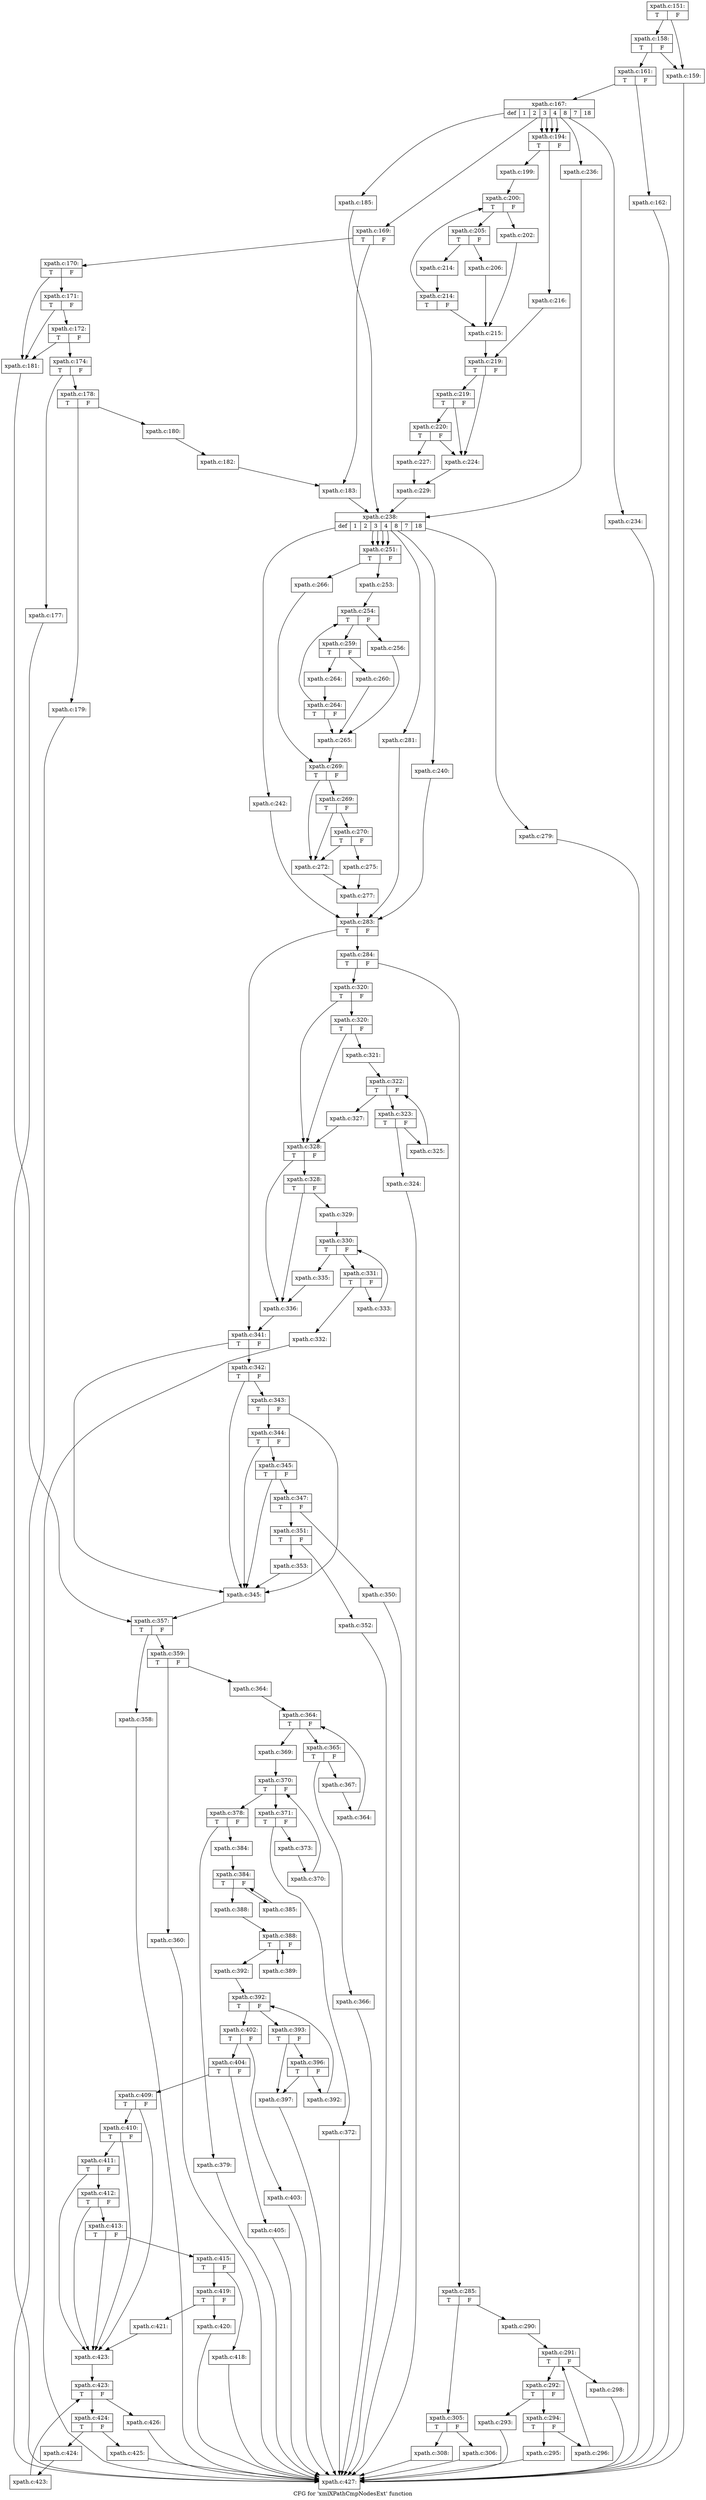 digraph "CFG for 'xmlXPathCmpNodesExt' function" {
	label="CFG for 'xmlXPathCmpNodesExt' function";

	Node0x4ca5600 [shape=record,label="{xpath.c:151:|{<s0>T|<s1>F}}"];
	Node0x4ca5600 -> Node0x4cae050;
	Node0x4ca5600 -> Node0x4cae0f0;
	Node0x4cae0f0 [shape=record,label="{xpath.c:158:|{<s0>T|<s1>F}}"];
	Node0x4cae0f0 -> Node0x4cae050;
	Node0x4cae0f0 -> Node0x4cae0a0;
	Node0x4cae050 [shape=record,label="{xpath.c:159:}"];
	Node0x4cae050 -> Node0x4caa950;
	Node0x4cae0a0 [shape=record,label="{xpath.c:161:|{<s0>T|<s1>F}}"];
	Node0x4cae0a0 -> Node0x4cae810;
	Node0x4cae0a0 -> Node0x4cae860;
	Node0x4cae810 [shape=record,label="{xpath.c:162:}"];
	Node0x4cae810 -> Node0x4caa950;
	Node0x4cae860 [shape=record,label="{xpath.c:167:|{<s0>def|<s1>1|<s2>2|<s3>3|<s4>4|<s5>8|<s6>7|<s7>18}}"];
	Node0x4cae860 -> Node0x4caeef0;
	Node0x4cae860 -> Node0x4caf230;
	Node0x4cae860 -> Node0x4cb2500;
	Node0x4cae860 -> Node0x4cb2c10;
	Node0x4cae860 -> Node0x4cb2c10;
	Node0x4cae860 -> Node0x4cb2c10;
	Node0x4cae860 -> Node0x4cb2c10;
	Node0x4cae860 -> Node0x4cb6270;
	Node0x4caf230 [shape=record,label="{xpath.c:169:|{<s0>T|<s1>F}}"];
	Node0x4caf230 -> Node0x4caf320;
	Node0x4caf230 -> Node0x4caf370;
	Node0x4caf320 [shape=record,label="{xpath.c:170:|{<s0>T|<s1>F}}"];
	Node0x4caf320 -> Node0x4caf9d0;
	Node0x4caf320 -> Node0x4caf900;
	Node0x4caf9d0 [shape=record,label="{xpath.c:171:|{<s0>T|<s1>F}}"];
	Node0x4caf9d0 -> Node0x4caf950;
	Node0x4caf9d0 -> Node0x4caf900;
	Node0x4caf950 [shape=record,label="{xpath.c:172:|{<s0>T|<s1>F}}"];
	Node0x4caf950 -> Node0x4caf860;
	Node0x4caf950 -> Node0x4caf900;
	Node0x4caf860 [shape=record,label="{xpath.c:174:|{<s0>T|<s1>F}}"];
	Node0x4caf860 -> Node0x4cb0f60;
	Node0x4caf860 -> Node0x4cb0fb0;
	Node0x4cb0f60 [shape=record,label="{xpath.c:177:}"];
	Node0x4cb0f60 -> Node0x4caa950;
	Node0x4cb0fb0 [shape=record,label="{xpath.c:178:|{<s0>T|<s1>F}}"];
	Node0x4cb0fb0 -> Node0x4cb14a0;
	Node0x4cb0fb0 -> Node0x4cb14f0;
	Node0x4cb14a0 [shape=record,label="{xpath.c:179:}"];
	Node0x4cb14a0 -> Node0x4caa950;
	Node0x4cb14f0 [shape=record,label="{xpath.c:180:}"];
	Node0x4cb14f0 -> Node0x4caf8b0;
	Node0x4caf900 [shape=record,label="{xpath.c:181:}"];
	Node0x4caf900 -> Node0x4cb2270;
	Node0x4caf8b0 [shape=record,label="{xpath.c:182:}"];
	Node0x4caf8b0 -> Node0x4caf370;
	Node0x4caf370 [shape=record,label="{xpath.c:183:}"];
	Node0x4caf370 -> Node0x4caece0;
	Node0x4cb2500 [shape=record,label="{xpath.c:185:}"];
	Node0x4cb2500 -> Node0x4caece0;
	Node0x4cb2c10 [shape=record,label="{xpath.c:194:|{<s0>T|<s1>F}}"];
	Node0x4cb2c10 -> Node0x4cb2ee0;
	Node0x4cb2c10 -> Node0x4cb2f80;
	Node0x4cb2ee0 [shape=record,label="{xpath.c:199:}"];
	Node0x4cb2ee0 -> Node0x4cb34a0;
	Node0x4cb34a0 [shape=record,label="{xpath.c:200:|{<s0>T|<s1>F}}"];
	Node0x4cb34a0 -> Node0x4cb3990;
	Node0x4cb34a0 -> Node0x4cb39e0;
	Node0x4cb3990 [shape=record,label="{xpath.c:202:}"];
	Node0x4cb3990 -> Node0x4cb3400;
	Node0x4cb39e0 [shape=record,label="{xpath.c:205:|{<s0>T|<s1>F}}"];
	Node0x4cb39e0 -> Node0x4cb4020;
	Node0x4cb39e0 -> Node0x4cb4070;
	Node0x4cb4020 [shape=record,label="{xpath.c:206:}"];
	Node0x4cb4020 -> Node0x4cb3400;
	Node0x4cb4070 [shape=record,label="{xpath.c:214:}"];
	Node0x4cb4070 -> Node0x4cb3450;
	Node0x4cb3450 [shape=record,label="{xpath.c:214:|{<s0>T|<s1>F}}"];
	Node0x4cb3450 -> Node0x4cb34a0;
	Node0x4cb3450 -> Node0x4cb3400;
	Node0x4cb3400 [shape=record,label="{xpath.c:215:}"];
	Node0x4cb3400 -> Node0x4cb2f30;
	Node0x4cb2f80 [shape=record,label="{xpath.c:216:}"];
	Node0x4cb2f80 -> Node0x4cb2f30;
	Node0x4cb2f30 [shape=record,label="{xpath.c:219:|{<s0>T|<s1>F}}"];
	Node0x4cb2f30 -> Node0x4cb5120;
	Node0x4cb2f30 -> Node0x4cb5290;
	Node0x4cb5290 [shape=record,label="{xpath.c:219:|{<s0>T|<s1>F}}"];
	Node0x4cb5290 -> Node0x4cb5120;
	Node0x4cb5290 -> Node0x4cb5210;
	Node0x4cb5210 [shape=record,label="{xpath.c:220:|{<s0>T|<s1>F}}"];
	Node0x4cb5210 -> Node0x4cb5120;
	Node0x4cb5210 -> Node0x4cb51c0;
	Node0x4cb5120 [shape=record,label="{xpath.c:224:}"];
	Node0x4cb5120 -> Node0x4cb5170;
	Node0x4cb51c0 [shape=record,label="{xpath.c:227:}"];
	Node0x4cb51c0 -> Node0x4cb5170;
	Node0x4cb5170 [shape=record,label="{xpath.c:229:}"];
	Node0x4cb5170 -> Node0x4caece0;
	Node0x4cb6270 [shape=record,label="{xpath.c:234:}"];
	Node0x4cb6270 -> Node0x4caa950;
	Node0x4caeef0 [shape=record,label="{xpath.c:236:}"];
	Node0x4caeef0 -> Node0x4caece0;
	Node0x4caece0 [shape=record,label="{xpath.c:238:|{<s0>def|<s1>1|<s2>2|<s3>3|<s4>4|<s5>8|<s6>7|<s7>18}}"];
	Node0x4caece0 -> Node0x4cb6760;
	Node0x4caece0 -> Node0x4cb6aa0;
	Node0x4caece0 -> Node0x4cb6b80;
	Node0x4caece0 -> Node0x4cb7290;
	Node0x4caece0 -> Node0x4cb7290;
	Node0x4caece0 -> Node0x4cb7290;
	Node0x4caece0 -> Node0x4cb7290;
	Node0x4caece0 -> Node0x4cba8f0;
	Node0x4cb6aa0 [shape=record,label="{xpath.c:240:}"];
	Node0x4cb6aa0 -> Node0x4cb6550;
	Node0x4cb6b80 [shape=record,label="{xpath.c:242:}"];
	Node0x4cb6b80 -> Node0x4cb6550;
	Node0x4cb7290 [shape=record,label="{xpath.c:251:|{<s0>T|<s1>F}}"];
	Node0x4cb7290 -> Node0x4cb7560;
	Node0x4cb7290 -> Node0x4cb7600;
	Node0x4cb7560 [shape=record,label="{xpath.c:253:}"];
	Node0x4cb7560 -> Node0x4cb7b20;
	Node0x4cb7b20 [shape=record,label="{xpath.c:254:|{<s0>T|<s1>F}}"];
	Node0x4cb7b20 -> Node0x4cb8010;
	Node0x4cb7b20 -> Node0x4cb8060;
	Node0x4cb8010 [shape=record,label="{xpath.c:256:}"];
	Node0x4cb8010 -> Node0x4cb7a80;
	Node0x4cb8060 [shape=record,label="{xpath.c:259:|{<s0>T|<s1>F}}"];
	Node0x4cb8060 -> Node0x4cb86a0;
	Node0x4cb8060 -> Node0x4cb86f0;
	Node0x4cb86a0 [shape=record,label="{xpath.c:260:}"];
	Node0x4cb86a0 -> Node0x4cb7a80;
	Node0x4cb86f0 [shape=record,label="{xpath.c:264:}"];
	Node0x4cb86f0 -> Node0x4cb7ad0;
	Node0x4cb7ad0 [shape=record,label="{xpath.c:264:|{<s0>T|<s1>F}}"];
	Node0x4cb7ad0 -> Node0x4cb7b20;
	Node0x4cb7ad0 -> Node0x4cb7a80;
	Node0x4cb7a80 [shape=record,label="{xpath.c:265:}"];
	Node0x4cb7a80 -> Node0x4cb75b0;
	Node0x4cb7600 [shape=record,label="{xpath.c:266:}"];
	Node0x4cb7600 -> Node0x4cb75b0;
	Node0x4cb75b0 [shape=record,label="{xpath.c:269:|{<s0>T|<s1>F}}"];
	Node0x4cb75b0 -> Node0x4cb97a0;
	Node0x4cb75b0 -> Node0x4cb9910;
	Node0x4cb9910 [shape=record,label="{xpath.c:269:|{<s0>T|<s1>F}}"];
	Node0x4cb9910 -> Node0x4cb97a0;
	Node0x4cb9910 -> Node0x4cb9890;
	Node0x4cb9890 [shape=record,label="{xpath.c:270:|{<s0>T|<s1>F}}"];
	Node0x4cb9890 -> Node0x4cb97a0;
	Node0x4cb9890 -> Node0x4cb9840;
	Node0x4cb97a0 [shape=record,label="{xpath.c:272:}"];
	Node0x4cb97a0 -> Node0x4cb97f0;
	Node0x4cb9840 [shape=record,label="{xpath.c:275:}"];
	Node0x4cb9840 -> Node0x4cb97f0;
	Node0x4cb97f0 [shape=record,label="{xpath.c:277:}"];
	Node0x4cb97f0 -> Node0x4cb6550;
	Node0x4cba8f0 [shape=record,label="{xpath.c:279:}"];
	Node0x4cba8f0 -> Node0x4caa950;
	Node0x4cb6760 [shape=record,label="{xpath.c:281:}"];
	Node0x4cb6760 -> Node0x4cb6550;
	Node0x4cb6550 [shape=record,label="{xpath.c:283:|{<s0>T|<s1>F}}"];
	Node0x4cb6550 -> Node0x4cbac40;
	Node0x4cb6550 -> Node0x4cbac90;
	Node0x4cbac40 [shape=record,label="{xpath.c:284:|{<s0>T|<s1>F}}"];
	Node0x4cbac40 -> Node0x4cbaf90;
	Node0x4cbac40 -> Node0x4cbafe0;
	Node0x4cbaf90 [shape=record,label="{xpath.c:285:|{<s0>T|<s1>F}}"];
	Node0x4cbaf90 -> Node0x4cbb400;
	Node0x4cbaf90 -> Node0x4cbb4a0;
	Node0x4cbb400 [shape=record,label="{xpath.c:290:}"];
	Node0x4cbb400 -> Node0x4cbba30;
	Node0x4cbba30 [shape=record,label="{xpath.c:291:|{<s0>T|<s1>F}}"];
	Node0x4cbba30 -> Node0x4cbbe20;
	Node0x4cbba30 -> Node0x4cbbc50;
	Node0x4cbbe20 [shape=record,label="{xpath.c:292:|{<s0>T|<s1>F}}"];
	Node0x4cbbe20 -> Node0x4cbbfe0;
	Node0x4cbbe20 -> Node0x4cbc030;
	Node0x4cbbfe0 [shape=record,label="{xpath.c:293:}"];
	Node0x4cbbfe0 -> Node0x4caa950;
	Node0x4cbc030 [shape=record,label="{xpath.c:294:|{<s0>T|<s1>F}}"];
	Node0x4cbc030 -> Node0x4cbc440;
	Node0x4cbc030 -> Node0x4cbc490;
	Node0x4cbc440 [shape=record,label="{xpath.c:295:}"];
	Node0x4cbc440 -> Node0x4caa950;
	Node0x4cbc490 [shape=record,label="{xpath.c:296:}"];
	Node0x4cbc490 -> Node0x4cbba30;
	Node0x4cbbc50 [shape=record,label="{xpath.c:298:}"];
	Node0x4cbbc50 -> Node0x4caa950;
	Node0x4cbb4a0 [shape=record,label="{xpath.c:305:|{<s0>T|<s1>F}}"];
	Node0x4cbb4a0 -> Node0x4cbd020;
	Node0x4cbb4a0 -> Node0x4cbd0c0;
	Node0x4cbd020 [shape=record,label="{xpath.c:306:}"];
	Node0x4cbd020 -> Node0x4caa950;
	Node0x4cbd0c0 [shape=record,label="{xpath.c:308:}"];
	Node0x4cbd0c0 -> Node0x4caa950;
	Node0x4cbafe0 [shape=record,label="{xpath.c:320:|{<s0>T|<s1>F}}"];
	Node0x4cbafe0 -> Node0x4cbd870;
	Node0x4cbafe0 -> Node0x4cbd070;
	Node0x4cbd870 [shape=record,label="{xpath.c:320:|{<s0>T|<s1>F}}"];
	Node0x4cbd870 -> Node0x4cbb450;
	Node0x4cbd870 -> Node0x4cbd070;
	Node0x4cbb450 [shape=record,label="{xpath.c:321:}"];
	Node0x4cbb450 -> Node0x4cbe030;
	Node0x4cbe030 [shape=record,label="{xpath.c:322:|{<s0>T|<s1>F}}"];
	Node0x4cbe030 -> Node0x4cbe330;
	Node0x4cbe030 -> Node0x4cbe250;
	Node0x4cbe330 [shape=record,label="{xpath.c:323:|{<s0>T|<s1>F}}"];
	Node0x4cbe330 -> Node0x4cbe520;
	Node0x4cbe330 -> Node0x4cbe570;
	Node0x4cbe520 [shape=record,label="{xpath.c:324:}"];
	Node0x4cbe520 -> Node0x4caa950;
	Node0x4cbe570 [shape=record,label="{xpath.c:325:}"];
	Node0x4cbe570 -> Node0x4cbe030;
	Node0x4cbe250 [shape=record,label="{xpath.c:327:}"];
	Node0x4cbe250 -> Node0x4cbd070;
	Node0x4cbd070 [shape=record,label="{xpath.c:328:|{<s0>T|<s1>F}}"];
	Node0x4cbd070 -> Node0x4cbeed0;
	Node0x4cbd070 -> Node0x4cbee80;
	Node0x4cbeed0 [shape=record,label="{xpath.c:328:|{<s0>T|<s1>F}}"];
	Node0x4cbeed0 -> Node0x4cbee30;
	Node0x4cbeed0 -> Node0x4cbee80;
	Node0x4cbee30 [shape=record,label="{xpath.c:329:}"];
	Node0x4cbee30 -> Node0x4cbf690;
	Node0x4cbf690 [shape=record,label="{xpath.c:330:|{<s0>T|<s1>F}}"];
	Node0x4cbf690 -> Node0x4cbf990;
	Node0x4cbf690 -> Node0x4cbf8b0;
	Node0x4cbf990 [shape=record,label="{xpath.c:331:|{<s0>T|<s1>F}}"];
	Node0x4cbf990 -> Node0x4cbfb80;
	Node0x4cbf990 -> Node0x4cbfbd0;
	Node0x4cbfb80 [shape=record,label="{xpath.c:332:}"];
	Node0x4cbfb80 -> Node0x4caa950;
	Node0x4cbfbd0 [shape=record,label="{xpath.c:333:}"];
	Node0x4cbfbd0 -> Node0x4cbf690;
	Node0x4cbf8b0 [shape=record,label="{xpath.c:335:}"];
	Node0x4cbf8b0 -> Node0x4cbee80;
	Node0x4cbee80 [shape=record,label="{xpath.c:336:}"];
	Node0x4cbee80 -> Node0x4cbac90;
	Node0x4cbac90 [shape=record,label="{xpath.c:341:|{<s0>T|<s1>F}}"];
	Node0x4cbac90 -> Node0x4cc07a0;
	Node0x4cbac90 -> Node0x4cc05d0;
	Node0x4cc07a0 [shape=record,label="{xpath.c:342:|{<s0>T|<s1>F}}"];
	Node0x4cc07a0 -> Node0x4cc0720;
	Node0x4cc07a0 -> Node0x4cc05d0;
	Node0x4cc0720 [shape=record,label="{xpath.c:343:|{<s0>T|<s1>F}}"];
	Node0x4cc0720 -> Node0x4cc06a0;
	Node0x4cc0720 -> Node0x4cc05d0;
	Node0x4cc06a0 [shape=record,label="{xpath.c:344:|{<s0>T|<s1>F}}"];
	Node0x4cc06a0 -> Node0x4cc0620;
	Node0x4cc06a0 -> Node0x4cc05d0;
	Node0x4cc0620 [shape=record,label="{xpath.c:345:|{<s0>T|<s1>F}}"];
	Node0x4cc0620 -> Node0x4cc0580;
	Node0x4cc0620 -> Node0x4cc05d0;
	Node0x4cc0580 [shape=record,label="{xpath.c:347:|{<s0>T|<s1>F}}"];
	Node0x4cc0580 -> Node0x4cc23f0;
	Node0x4cc0580 -> Node0x4cc2440;
	Node0x4cc23f0 [shape=record,label="{xpath.c:350:}"];
	Node0x4cc23f0 -> Node0x4caa950;
	Node0x4cc2440 [shape=record,label="{xpath.c:351:|{<s0>T|<s1>F}}"];
	Node0x4cc2440 -> Node0x4cc2930;
	Node0x4cc2440 -> Node0x4cc2980;
	Node0x4cc2930 [shape=record,label="{xpath.c:352:}"];
	Node0x4cc2930 -> Node0x4caa950;
	Node0x4cc2980 [shape=record,label="{xpath.c:353:}"];
	Node0x4cc2980 -> Node0x4cc05d0;
	Node0x4cc05d0 [shape=record,label="{xpath.c:345:}"];
	Node0x4cc05d0 -> Node0x4cb2270;
	Node0x4cb2270 [shape=record,label="{xpath.c:357:|{<s0>T|<s1>F}}"];
	Node0x4cb2270 -> Node0x4cc3020;
	Node0x4cb2270 -> Node0x4cc3070;
	Node0x4cc3020 [shape=record,label="{xpath.c:358:}"];
	Node0x4cc3020 -> Node0x4caa950;
	Node0x4cc3070 [shape=record,label="{xpath.c:359:|{<s0>T|<s1>F}}"];
	Node0x4cc3070 -> Node0x4cc3690;
	Node0x4cc3070 -> Node0x4cc36e0;
	Node0x4cc3690 [shape=record,label="{xpath.c:360:}"];
	Node0x4cc3690 -> Node0x4caa950;
	Node0x4cc36e0 [shape=record,label="{xpath.c:364:}"];
	Node0x4cc36e0 -> Node0x4cc4000;
	Node0x4cc4000 [shape=record,label="{xpath.c:364:|{<s0>T|<s1>F}}"];
	Node0x4cc4000 -> Node0x4cc42e0;
	Node0x4cc4000 -> Node0x4cc3cc0;
	Node0x4cc42e0 [shape=record,label="{xpath.c:365:|{<s0>T|<s1>F}}"];
	Node0x4cc42e0 -> Node0x4cc4750;
	Node0x4cc42e0 -> Node0x4cc47a0;
	Node0x4cc4750 [shape=record,label="{xpath.c:366:}"];
	Node0x4cc4750 -> Node0x4caa950;
	Node0x4cc47a0 [shape=record,label="{xpath.c:367:}"];
	Node0x4cc47a0 -> Node0x4cc4250;
	Node0x4cc4250 [shape=record,label="{xpath.c:364:}"];
	Node0x4cc4250 -> Node0x4cc4000;
	Node0x4cc3cc0 [shape=record,label="{xpath.c:369:}"];
	Node0x4cc3cc0 -> Node0x4cc56d0;
	Node0x4cc56d0 [shape=record,label="{xpath.c:370:|{<s0>T|<s1>F}}"];
	Node0x4cc56d0 -> Node0x4cc59b0;
	Node0x4cc56d0 -> Node0x4cc5390;
	Node0x4cc59b0 [shape=record,label="{xpath.c:371:|{<s0>T|<s1>F}}"];
	Node0x4cc59b0 -> Node0x4cc5e20;
	Node0x4cc59b0 -> Node0x4cc5e70;
	Node0x4cc5e20 [shape=record,label="{xpath.c:372:}"];
	Node0x4cc5e20 -> Node0x4caa950;
	Node0x4cc5e70 [shape=record,label="{xpath.c:373:}"];
	Node0x4cc5e70 -> Node0x4cc5920;
	Node0x4cc5920 [shape=record,label="{xpath.c:370:}"];
	Node0x4cc5920 -> Node0x4cc56d0;
	Node0x4cc5390 [shape=record,label="{xpath.c:378:|{<s0>T|<s1>F}}"];
	Node0x4cc5390 -> Node0x4cc6990;
	Node0x4cc5390 -> Node0x4cc69e0;
	Node0x4cc6990 [shape=record,label="{xpath.c:379:}"];
	Node0x4cc6990 -> Node0x4caa950;
	Node0x4cc69e0 [shape=record,label="{xpath.c:384:}"];
	Node0x4cc69e0 -> Node0x4cc6f60;
	Node0x4cc6f60 [shape=record,label="{xpath.c:384:|{<s0>T|<s1>F}}"];
	Node0x4cc6f60 -> Node0x4cc7380;
	Node0x4cc6f60 -> Node0x4cc7180;
	Node0x4cc7380 [shape=record,label="{xpath.c:385:}"];
	Node0x4cc7380 -> Node0x4cc6f60;
	Node0x4cc7180 [shape=record,label="{xpath.c:388:}"];
	Node0x4cc7180 -> Node0x4cc7910;
	Node0x4cc7910 [shape=record,label="{xpath.c:388:|{<s0>T|<s1>F}}"];
	Node0x4cc7910 -> Node0x4cc7d30;
	Node0x4cc7910 -> Node0x4cc7b30;
	Node0x4cc7d30 [shape=record,label="{xpath.c:389:}"];
	Node0x4cc7d30 -> Node0x4cc7910;
	Node0x4cc7b30 [shape=record,label="{xpath.c:392:}"];
	Node0x4cc7b30 -> Node0x4cc82c0;
	Node0x4cc82c0 [shape=record,label="{xpath.c:392:|{<s0>T|<s1>F}}"];
	Node0x4cc82c0 -> Node0x4cc8940;
	Node0x4cc82c0 -> Node0x4cc84e0;
	Node0x4cc8940 [shape=record,label="{xpath.c:393:|{<s0>T|<s1>F}}"];
	Node0x4cc8940 -> Node0x4cc8f90;
	Node0x4cc8940 -> Node0x4cc9030;
	Node0x4cc9030 [shape=record,label="{xpath.c:396:|{<s0>T|<s1>F}}"];
	Node0x4cc9030 -> Node0x4cc8f90;
	Node0x4cc9030 -> Node0x4cc8fe0;
	Node0x4cc8f90 [shape=record,label="{xpath.c:397:}"];
	Node0x4cc8f90 -> Node0x4caa950;
	Node0x4cc8fe0 [shape=record,label="{xpath.c:392:}"];
	Node0x4cc8fe0 -> Node0x4cc82c0;
	Node0x4cc84e0 [shape=record,label="{xpath.c:402:|{<s0>T|<s1>F}}"];
	Node0x4cc84e0 -> Node0x4cc97e0;
	Node0x4cc84e0 -> Node0x4cc9830;
	Node0x4cc97e0 [shape=record,label="{xpath.c:403:}"];
	Node0x4cc97e0 -> Node0x4caa950;
	Node0x4cc9830 [shape=record,label="{xpath.c:404:|{<s0>T|<s1>F}}"];
	Node0x4cc9830 -> Node0x4cc9e50;
	Node0x4cc9830 -> Node0x4cc9ea0;
	Node0x4cc9e50 [shape=record,label="{xpath.c:405:}"];
	Node0x4cc9e50 -> Node0x4caa950;
	Node0x4cc9ea0 [shape=record,label="{xpath.c:409:|{<s0>T|<s1>F}}"];
	Node0x4cc9ea0 -> Node0x4cca710;
	Node0x4cc9ea0 -> Node0x4cca540;
	Node0x4cca710 [shape=record,label="{xpath.c:410:|{<s0>T|<s1>F}}"];
	Node0x4cca710 -> Node0x4cca690;
	Node0x4cca710 -> Node0x4cca540;
	Node0x4cca690 [shape=record,label="{xpath.c:411:|{<s0>T|<s1>F}}"];
	Node0x4cca690 -> Node0x4cca610;
	Node0x4cca690 -> Node0x4cca540;
	Node0x4cca610 [shape=record,label="{xpath.c:412:|{<s0>T|<s1>F}}"];
	Node0x4cca610 -> Node0x4cca590;
	Node0x4cca610 -> Node0x4cca540;
	Node0x4cca590 [shape=record,label="{xpath.c:413:|{<s0>T|<s1>F}}"];
	Node0x4cca590 -> Node0x4cca4f0;
	Node0x4cca590 -> Node0x4cca540;
	Node0x4cca4f0 [shape=record,label="{xpath.c:415:|{<s0>T|<s1>F}}"];
	Node0x4cca4f0 -> Node0x4ccc360;
	Node0x4cca4f0 -> Node0x4ccc3b0;
	Node0x4ccc360 [shape=record,label="{xpath.c:418:}"];
	Node0x4ccc360 -> Node0x4caa950;
	Node0x4ccc3b0 [shape=record,label="{xpath.c:419:|{<s0>T|<s1>F}}"];
	Node0x4ccc3b0 -> Node0x4ccc8a0;
	Node0x4ccc3b0 -> Node0x4ccc8f0;
	Node0x4ccc8a0 [shape=record,label="{xpath.c:420:}"];
	Node0x4ccc8a0 -> Node0x4caa950;
	Node0x4ccc8f0 [shape=record,label="{xpath.c:421:}"];
	Node0x4ccc8f0 -> Node0x4cca540;
	Node0x4cca540 [shape=record,label="{xpath.c:423:}"];
	Node0x4cca540 -> Node0x4ccd1f0;
	Node0x4ccd1f0 [shape=record,label="{xpath.c:423:|{<s0>T|<s1>F}}"];
	Node0x4ccd1f0 -> Node0x4ccd4d0;
	Node0x4ccd1f0 -> Node0x4cccec0;
	Node0x4ccd4d0 [shape=record,label="{xpath.c:424:|{<s0>T|<s1>F}}"];
	Node0x4ccd4d0 -> Node0x4ccd7a0;
	Node0x4ccd4d0 -> Node0x4ccd7f0;
	Node0x4ccd7a0 [shape=record,label="{xpath.c:425:}"];
	Node0x4ccd7a0 -> Node0x4caa950;
	Node0x4ccd7f0 [shape=record,label="{xpath.c:424:}"];
	Node0x4ccd7f0 -> Node0x4ccd440;
	Node0x4ccd440 [shape=record,label="{xpath.c:423:}"];
	Node0x4ccd440 -> Node0x4ccd1f0;
	Node0x4cccec0 [shape=record,label="{xpath.c:426:}"];
	Node0x4cccec0 -> Node0x4caa950;
	Node0x4caa950 [shape=record,label="{xpath.c:427:}"];
}
